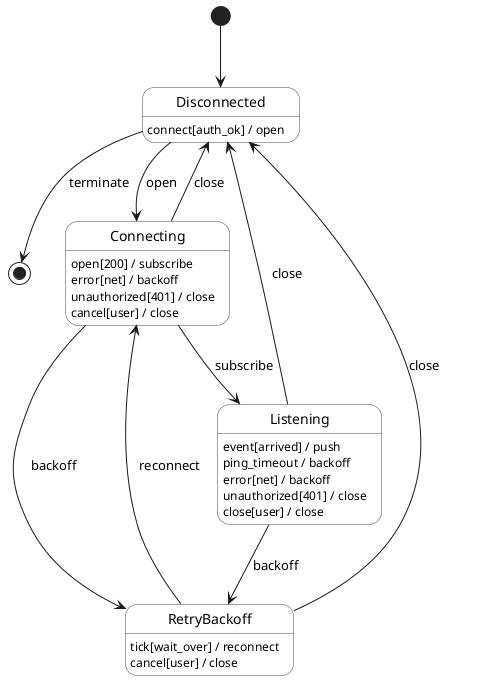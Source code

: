 @startuml SSE_Connection_State
skinparam shadowing false
skinparam state { 
    BackgroundColor white 
    BorderColor #444 
}

[*] --> Disconnected
Disconnected --> [*] : terminate

state Disconnected {
  Disconnected : connect[auth_ok] / open
}

state Connecting {
  Connecting : open[200] / subscribe
  Connecting : error[net] / backoff
  Connecting : unauthorized[401] / close
  Connecting : cancel[user] / close
}

state Listening {
  Listening : event[arrived] / push
  Listening : ping_timeout / backoff
  Listening : error[net] / backoff
  Listening : unauthorized[401] / close
  Listening : close[user] / close
}

state RetryBackoff {
  RetryBackoff : tick[wait_over] / reconnect
  RetryBackoff : cancel[user] / close
}

' transitions = actions only
Disconnected --> Connecting : open
Connecting --> Listening : subscribe
Connecting --> RetryBackoff : backoff
Connecting --> Disconnected : close
Listening --> RetryBackoff : backoff
Listening --> Disconnected : close
RetryBackoff --> Connecting : reconnect
RetryBackoff --> Disconnected : close
@enduml
